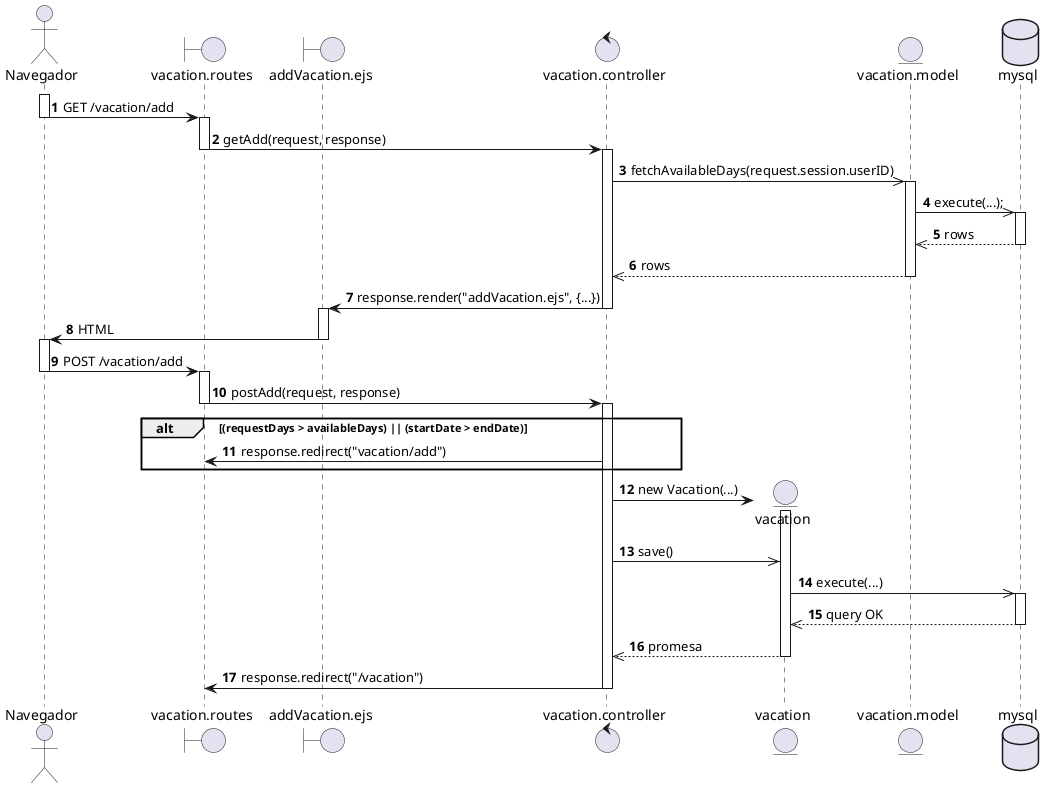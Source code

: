 @startuml
actor Navegador
boundary "vacation.routes" as Routes
boundary "addVacation.ejs" as Ejs
control "vacation.controller" as Controller
entity "vacation" as Model1
entity "vacation.model" as Model
database "mysql" as MySQL

autonumber

activate Navegador
Navegador -> Routes : GET /vacation/add
deactivate Navegador

activate Routes
Routes -> Controller : getAdd(request, response)
deactivate Routes

activate Controller

Controller ->> Model : fetchAvailableDays(request.session.userID)
activate Model
    Model ->> MySQL : execute(...);
    activate MySQL
        MySQL -->> Model : rows
    deactivate MySQL
    Model -->> Controller : rows
deactivate Model

Controller -> Ejs : response.render("addVacation.ejs", {...})
deactivate Controller

activate Ejs
Ejs -> Navegador : HTML
deactivate Ejs

activate Navegador
Navegador -> Routes : POST /vacation/add
deactivate Navegador

activate Routes
Routes -> Controller : postAdd(request, response)
deactivate Routes

activate Controller

alt (requestDays > availableDays) || (startDate > endDate)
    Controller -> Routes : response.redirect("vacation/add")
end

create Model1
Controller -> Model1 : new Vacation(...)

activate Model1
Controller ->> Model1 : save()
Model1 ->> MySQL : execute(...)

activate MySQL
MySQL -->> Model1 : query OK
deactivate MySQL

Model1 -->> Controller : promesa
deactivate Model1

Controller -> Routes : response.redirect("/vacation")
deactivate Controller

@enduml